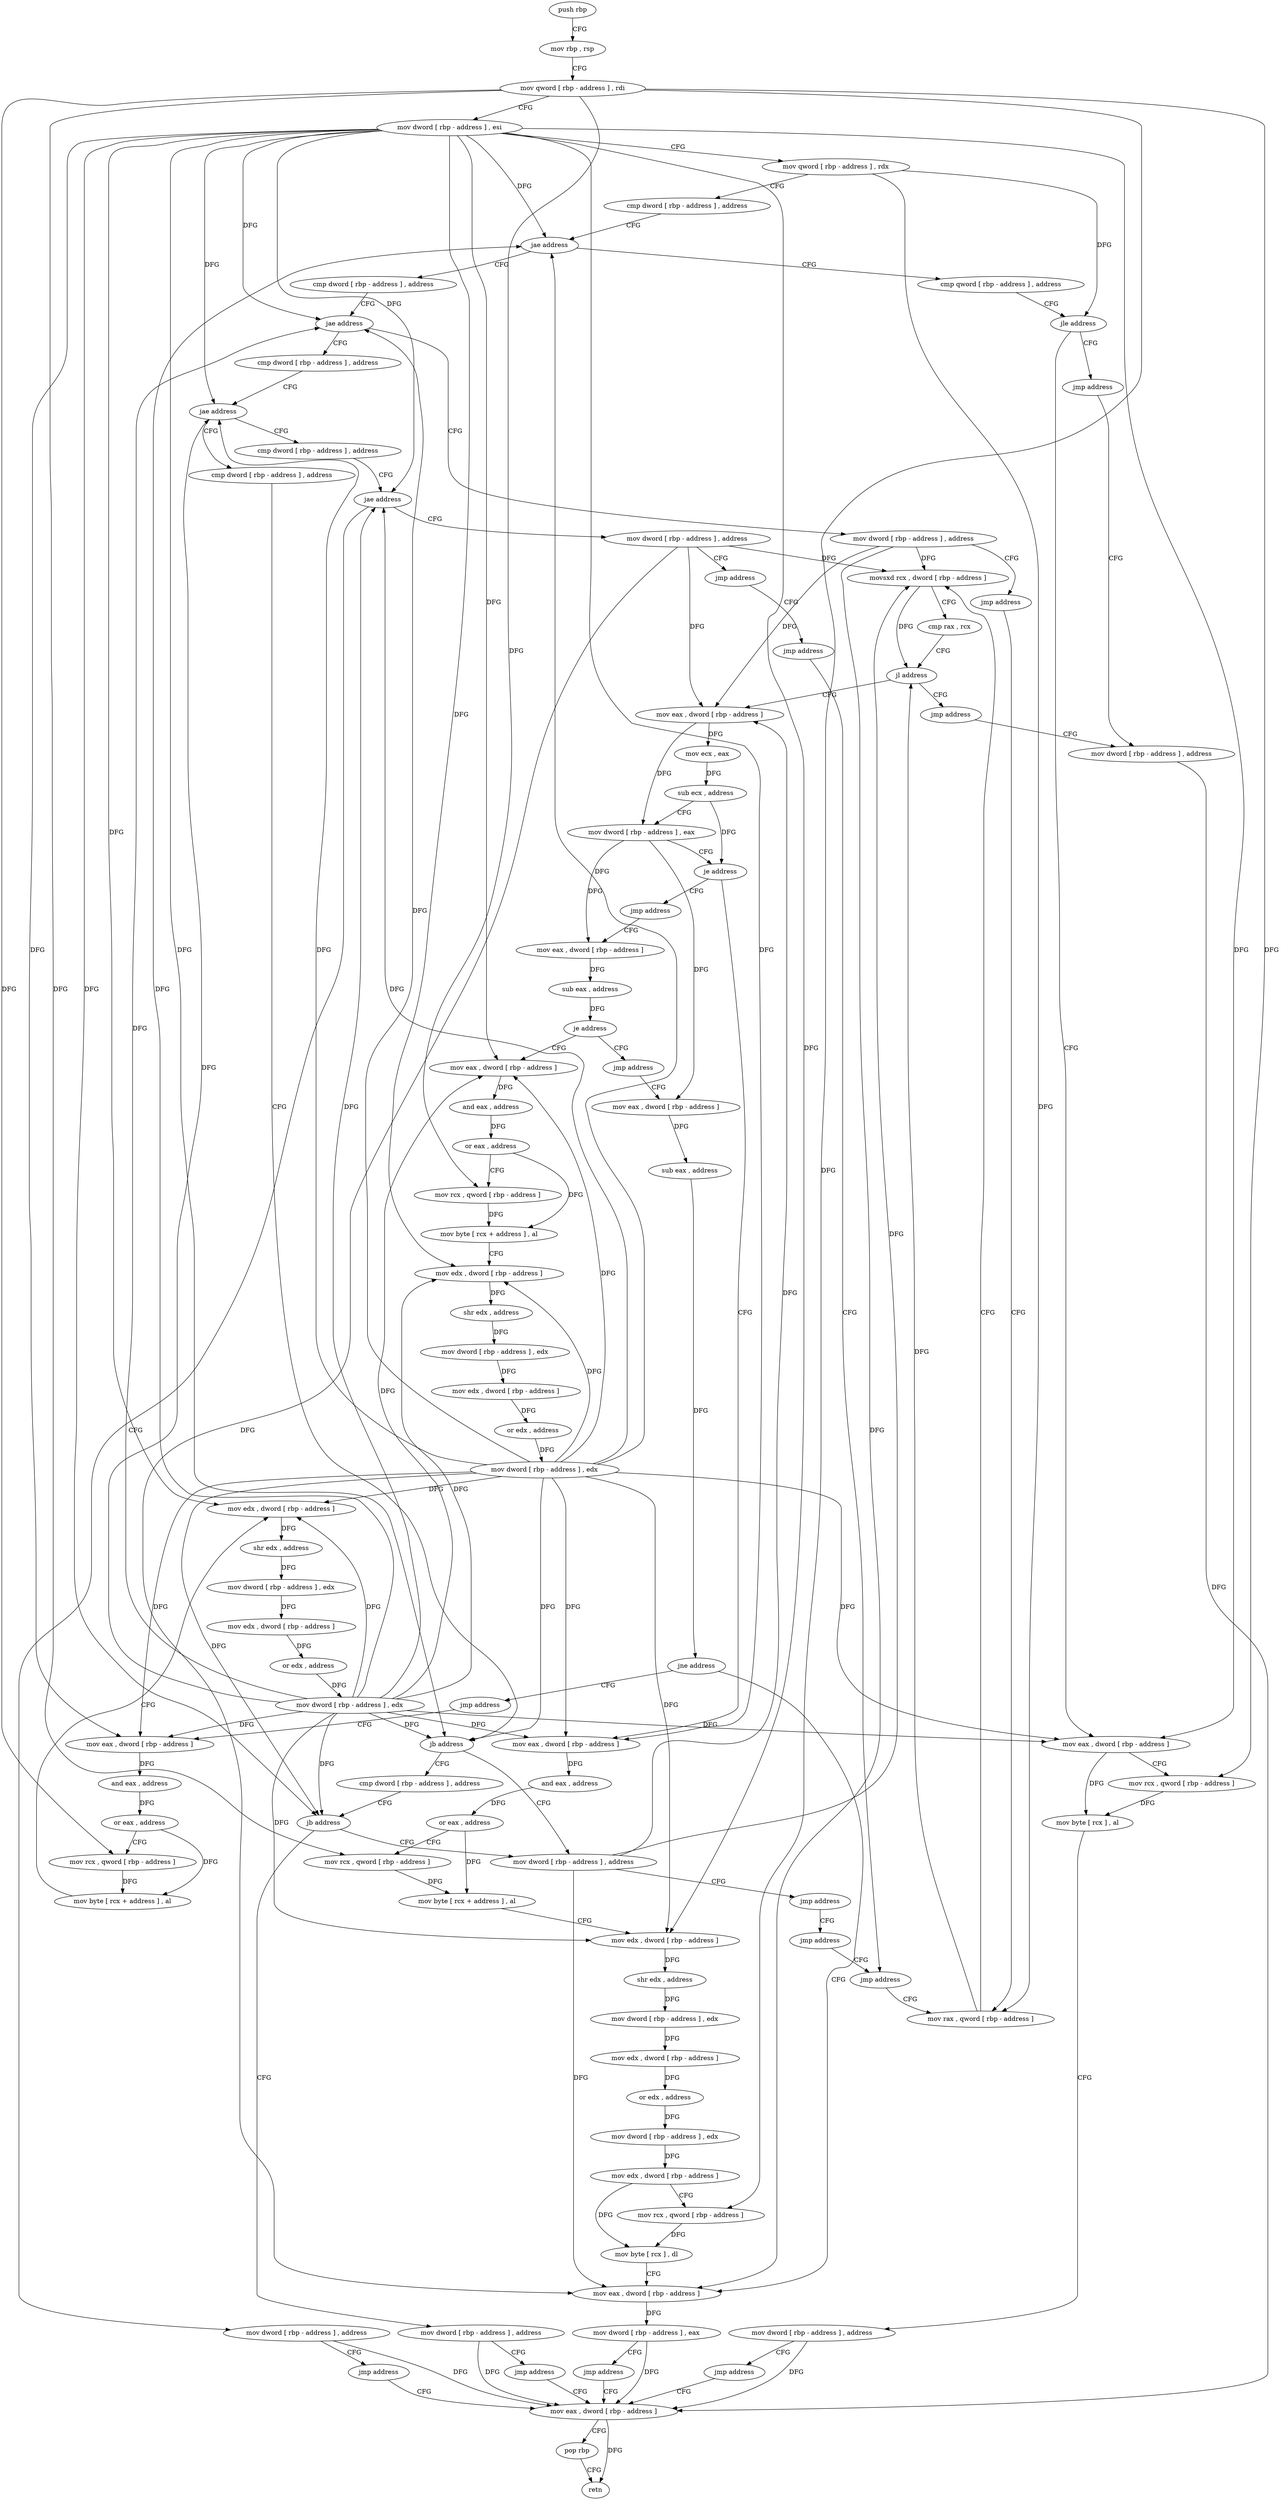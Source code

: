 digraph "func" {
"4218576" [label = "push rbp" ]
"4218577" [label = "mov rbp , rsp" ]
"4218580" [label = "mov qword [ rbp - address ] , rdi" ]
"4218584" [label = "mov dword [ rbp - address ] , esi" ]
"4218587" [label = "mov qword [ rbp - address ] , rdx" ]
"4218591" [label = "cmp dword [ rbp - address ] , address" ]
"4218598" [label = "jae address" ]
"4218641" [label = "cmp dword [ rbp - address ] , address" ]
"4218604" [label = "cmp qword [ rbp - address ] , address" ]
"4218648" [label = "jae address" ]
"4218666" [label = "cmp dword [ rbp - address ] , address" ]
"4218654" [label = "mov dword [ rbp - address ] , address" ]
"4218609" [label = "jle address" ]
"4218636" [label = "jmp address" ]
"4218615" [label = "mov eax , dword [ rbp - address ]" ]
"4218673" [label = "jae address" ]
"4218734" [label = "cmp dword [ rbp - address ] , address" ]
"4218679" [label = "cmp dword [ rbp - address ] , address" ]
"4218661" [label = "jmp address" ]
"4218781" [label = "mov rax , qword [ rbp - address ]" ]
"4218996" [label = "mov dword [ rbp - address ] , address" ]
"4218618" [label = "mov rcx , qword [ rbp - address ]" ]
"4218622" [label = "mov byte [ rcx ] , al" ]
"4218624" [label = "mov dword [ rbp - address ] , address" ]
"4218631" [label = "jmp address" ]
"4219003" [label = "mov eax , dword [ rbp - address ]" ]
"4218741" [label = "jae address" ]
"4218759" [label = "mov dword [ rbp - address ] , address" ]
"4218747" [label = "mov dword [ rbp - address ] , address" ]
"4218686" [label = "jb address" ]
"4218705" [label = "mov dword [ rbp - address ] , address" ]
"4218692" [label = "cmp dword [ rbp - address ] , address" ]
"4218785" [label = "movsxd rcx , dword [ rbp - address ]" ]
"4218789" [label = "cmp rax , rcx" ]
"4218792" [label = "jl address" ]
"4218991" [label = "jmp address" ]
"4218798" [label = "mov eax , dword [ rbp - address ]" ]
"4219006" [label = "pop rbp" ]
"4219007" [label = "retn" ]
"4218766" [label = "jmp address" ]
"4218754" [label = "jmp address" ]
"4218771" [label = "jmp address" ]
"4218712" [label = "jmp address" ]
"4218729" [label = "jmp address" ]
"4218699" [label = "jb address" ]
"4218717" [label = "mov dword [ rbp - address ] , address" ]
"4218801" [label = "mov ecx , eax" ]
"4218803" [label = "sub ecx , address" ]
"4218806" [label = "mov dword [ rbp - address ] , eax" ]
"4218809" [label = "je address" ]
"4218932" [label = "mov eax , dword [ rbp - address ]" ]
"4218815" [label = "jmp address" ]
"4218776" [label = "jmp address" ]
"4218724" [label = "jmp address" ]
"4218935" [label = "and eax , address" ]
"4218938" [label = "or eax , address" ]
"4218943" [label = "mov rcx , qword [ rbp - address ]" ]
"4218947" [label = "mov byte [ rcx + address ] , al" ]
"4218950" [label = "mov edx , dword [ rbp - address ]" ]
"4218953" [label = "shr edx , address" ]
"4218956" [label = "mov dword [ rbp - address ] , edx" ]
"4218959" [label = "mov edx , dword [ rbp - address ]" ]
"4218962" [label = "or edx , address" ]
"4218968" [label = "mov dword [ rbp - address ] , edx" ]
"4218971" [label = "mov edx , dword [ rbp - address ]" ]
"4218974" [label = "mov rcx , qword [ rbp - address ]" ]
"4218978" [label = "mov byte [ rcx ] , dl" ]
"4218980" [label = "mov eax , dword [ rbp - address ]" ]
"4218820" [label = "mov eax , dword [ rbp - address ]" ]
"4218823" [label = "sub eax , address" ]
"4218826" [label = "je address" ]
"4218893" [label = "mov eax , dword [ rbp - address ]" ]
"4218832" [label = "jmp address" ]
"4218896" [label = "and eax , address" ]
"4218899" [label = "or eax , address" ]
"4218904" [label = "mov rcx , qword [ rbp - address ]" ]
"4218908" [label = "mov byte [ rcx + address ] , al" ]
"4218911" [label = "mov edx , dword [ rbp - address ]" ]
"4218914" [label = "shr edx , address" ]
"4218917" [label = "mov dword [ rbp - address ] , edx" ]
"4218920" [label = "mov edx , dword [ rbp - address ]" ]
"4218923" [label = "or edx , address" ]
"4218929" [label = "mov dword [ rbp - address ] , edx" ]
"4218837" [label = "mov eax , dword [ rbp - address ]" ]
"4218840" [label = "sub eax , address" ]
"4218843" [label = "jne address" ]
"4218849" [label = "jmp address" ]
"4218983" [label = "mov dword [ rbp - address ] , eax" ]
"4218986" [label = "jmp address" ]
"4218854" [label = "mov eax , dword [ rbp - address ]" ]
"4218857" [label = "and eax , address" ]
"4218860" [label = "or eax , address" ]
"4218865" [label = "mov rcx , qword [ rbp - address ]" ]
"4218869" [label = "mov byte [ rcx + address ] , al" ]
"4218872" [label = "mov edx , dword [ rbp - address ]" ]
"4218875" [label = "shr edx , address" ]
"4218878" [label = "mov dword [ rbp - address ] , edx" ]
"4218881" [label = "mov edx , dword [ rbp - address ]" ]
"4218884" [label = "or edx , address" ]
"4218890" [label = "mov dword [ rbp - address ] , edx" ]
"4218576" -> "4218577" [ label = "CFG" ]
"4218577" -> "4218580" [ label = "CFG" ]
"4218580" -> "4218584" [ label = "CFG" ]
"4218580" -> "4218618" [ label = "DFG" ]
"4218580" -> "4218943" [ label = "DFG" ]
"4218580" -> "4218974" [ label = "DFG" ]
"4218580" -> "4218904" [ label = "DFG" ]
"4218580" -> "4218865" [ label = "DFG" ]
"4218584" -> "4218587" [ label = "CFG" ]
"4218584" -> "4218598" [ label = "DFG" ]
"4218584" -> "4218648" [ label = "DFG" ]
"4218584" -> "4218673" [ label = "DFG" ]
"4218584" -> "4218615" [ label = "DFG" ]
"4218584" -> "4218741" [ label = "DFG" ]
"4218584" -> "4218686" [ label = "DFG" ]
"4218584" -> "4218699" [ label = "DFG" ]
"4218584" -> "4218932" [ label = "DFG" ]
"4218584" -> "4218950" [ label = "DFG" ]
"4218584" -> "4218893" [ label = "DFG" ]
"4218584" -> "4218911" [ label = "DFG" ]
"4218584" -> "4218854" [ label = "DFG" ]
"4218584" -> "4218872" [ label = "DFG" ]
"4218587" -> "4218591" [ label = "CFG" ]
"4218587" -> "4218609" [ label = "DFG" ]
"4218587" -> "4218781" [ label = "DFG" ]
"4218591" -> "4218598" [ label = "CFG" ]
"4218598" -> "4218641" [ label = "CFG" ]
"4218598" -> "4218604" [ label = "CFG" ]
"4218641" -> "4218648" [ label = "CFG" ]
"4218604" -> "4218609" [ label = "CFG" ]
"4218648" -> "4218666" [ label = "CFG" ]
"4218648" -> "4218654" [ label = "CFG" ]
"4218666" -> "4218673" [ label = "CFG" ]
"4218654" -> "4218661" [ label = "CFG" ]
"4218654" -> "4218785" [ label = "DFG" ]
"4218654" -> "4218798" [ label = "DFG" ]
"4218654" -> "4218980" [ label = "DFG" ]
"4218609" -> "4218636" [ label = "CFG" ]
"4218609" -> "4218615" [ label = "CFG" ]
"4218636" -> "4218996" [ label = "CFG" ]
"4218615" -> "4218618" [ label = "CFG" ]
"4218615" -> "4218622" [ label = "DFG" ]
"4218673" -> "4218734" [ label = "CFG" ]
"4218673" -> "4218679" [ label = "CFG" ]
"4218734" -> "4218741" [ label = "CFG" ]
"4218679" -> "4218686" [ label = "CFG" ]
"4218661" -> "4218781" [ label = "CFG" ]
"4218781" -> "4218785" [ label = "CFG" ]
"4218781" -> "4218792" [ label = "DFG" ]
"4218996" -> "4219003" [ label = "DFG" ]
"4218618" -> "4218622" [ label = "DFG" ]
"4218622" -> "4218624" [ label = "CFG" ]
"4218624" -> "4218631" [ label = "CFG" ]
"4218624" -> "4219003" [ label = "DFG" ]
"4218631" -> "4219003" [ label = "CFG" ]
"4219003" -> "4219006" [ label = "CFG" ]
"4219003" -> "4219007" [ label = "DFG" ]
"4218741" -> "4218759" [ label = "CFG" ]
"4218741" -> "4218747" [ label = "CFG" ]
"4218759" -> "4218766" [ label = "CFG" ]
"4218759" -> "4219003" [ label = "DFG" ]
"4218747" -> "4218754" [ label = "CFG" ]
"4218747" -> "4218785" [ label = "DFG" ]
"4218747" -> "4218798" [ label = "DFG" ]
"4218747" -> "4218980" [ label = "DFG" ]
"4218686" -> "4218705" [ label = "CFG" ]
"4218686" -> "4218692" [ label = "CFG" ]
"4218705" -> "4218712" [ label = "CFG" ]
"4218705" -> "4218785" [ label = "DFG" ]
"4218705" -> "4218798" [ label = "DFG" ]
"4218705" -> "4218980" [ label = "DFG" ]
"4218692" -> "4218699" [ label = "CFG" ]
"4218785" -> "4218789" [ label = "CFG" ]
"4218785" -> "4218792" [ label = "DFG" ]
"4218789" -> "4218792" [ label = "CFG" ]
"4218792" -> "4218991" [ label = "CFG" ]
"4218792" -> "4218798" [ label = "CFG" ]
"4218991" -> "4218996" [ label = "CFG" ]
"4218798" -> "4218801" [ label = "DFG" ]
"4218798" -> "4218806" [ label = "DFG" ]
"4219006" -> "4219007" [ label = "CFG" ]
"4218766" -> "4219003" [ label = "CFG" ]
"4218754" -> "4218771" [ label = "CFG" ]
"4218771" -> "4218776" [ label = "CFG" ]
"4218712" -> "4218729" [ label = "CFG" ]
"4218729" -> "4218776" [ label = "CFG" ]
"4218699" -> "4218717" [ label = "CFG" ]
"4218699" -> "4218705" [ label = "CFG" ]
"4218717" -> "4218724" [ label = "CFG" ]
"4218717" -> "4219003" [ label = "DFG" ]
"4218801" -> "4218803" [ label = "DFG" ]
"4218803" -> "4218806" [ label = "CFG" ]
"4218803" -> "4218809" [ label = "DFG" ]
"4218806" -> "4218809" [ label = "CFG" ]
"4218806" -> "4218820" [ label = "DFG" ]
"4218806" -> "4218837" [ label = "DFG" ]
"4218809" -> "4218932" [ label = "CFG" ]
"4218809" -> "4218815" [ label = "CFG" ]
"4218932" -> "4218935" [ label = "DFG" ]
"4218815" -> "4218820" [ label = "CFG" ]
"4218776" -> "4218781" [ label = "CFG" ]
"4218724" -> "4219003" [ label = "CFG" ]
"4218935" -> "4218938" [ label = "DFG" ]
"4218938" -> "4218943" [ label = "CFG" ]
"4218938" -> "4218947" [ label = "DFG" ]
"4218943" -> "4218947" [ label = "DFG" ]
"4218947" -> "4218950" [ label = "CFG" ]
"4218950" -> "4218953" [ label = "DFG" ]
"4218953" -> "4218956" [ label = "DFG" ]
"4218956" -> "4218959" [ label = "DFG" ]
"4218959" -> "4218962" [ label = "DFG" ]
"4218962" -> "4218968" [ label = "DFG" ]
"4218968" -> "4218971" [ label = "DFG" ]
"4218971" -> "4218974" [ label = "CFG" ]
"4218971" -> "4218978" [ label = "DFG" ]
"4218974" -> "4218978" [ label = "DFG" ]
"4218978" -> "4218980" [ label = "CFG" ]
"4218980" -> "4218983" [ label = "DFG" ]
"4218820" -> "4218823" [ label = "DFG" ]
"4218823" -> "4218826" [ label = "DFG" ]
"4218826" -> "4218893" [ label = "CFG" ]
"4218826" -> "4218832" [ label = "CFG" ]
"4218893" -> "4218896" [ label = "DFG" ]
"4218832" -> "4218837" [ label = "CFG" ]
"4218896" -> "4218899" [ label = "DFG" ]
"4218899" -> "4218904" [ label = "CFG" ]
"4218899" -> "4218908" [ label = "DFG" ]
"4218904" -> "4218908" [ label = "DFG" ]
"4218908" -> "4218911" [ label = "CFG" ]
"4218911" -> "4218914" [ label = "DFG" ]
"4218914" -> "4218917" [ label = "DFG" ]
"4218917" -> "4218920" [ label = "DFG" ]
"4218920" -> "4218923" [ label = "DFG" ]
"4218923" -> "4218929" [ label = "DFG" ]
"4218929" -> "4218932" [ label = "DFG" ]
"4218929" -> "4218598" [ label = "DFG" ]
"4218929" -> "4218648" [ label = "DFG" ]
"4218929" -> "4218673" [ label = "DFG" ]
"4218929" -> "4218615" [ label = "DFG" ]
"4218929" -> "4218741" [ label = "DFG" ]
"4218929" -> "4218686" [ label = "DFG" ]
"4218929" -> "4218699" [ label = "DFG" ]
"4218929" -> "4218950" [ label = "DFG" ]
"4218929" -> "4218893" [ label = "DFG" ]
"4218929" -> "4218911" [ label = "DFG" ]
"4218929" -> "4218854" [ label = "DFG" ]
"4218929" -> "4218872" [ label = "DFG" ]
"4218837" -> "4218840" [ label = "DFG" ]
"4218840" -> "4218843" [ label = "DFG" ]
"4218843" -> "4218980" [ label = "CFG" ]
"4218843" -> "4218849" [ label = "CFG" ]
"4218849" -> "4218854" [ label = "CFG" ]
"4218983" -> "4218986" [ label = "CFG" ]
"4218983" -> "4219003" [ label = "DFG" ]
"4218986" -> "4219003" [ label = "CFG" ]
"4218854" -> "4218857" [ label = "DFG" ]
"4218857" -> "4218860" [ label = "DFG" ]
"4218860" -> "4218865" [ label = "CFG" ]
"4218860" -> "4218869" [ label = "DFG" ]
"4218865" -> "4218869" [ label = "DFG" ]
"4218869" -> "4218872" [ label = "CFG" ]
"4218872" -> "4218875" [ label = "DFG" ]
"4218875" -> "4218878" [ label = "DFG" ]
"4218878" -> "4218881" [ label = "DFG" ]
"4218881" -> "4218884" [ label = "DFG" ]
"4218884" -> "4218890" [ label = "DFG" ]
"4218890" -> "4218893" [ label = "DFG" ]
"4218890" -> "4218598" [ label = "DFG" ]
"4218890" -> "4218648" [ label = "DFG" ]
"4218890" -> "4218673" [ label = "DFG" ]
"4218890" -> "4218615" [ label = "DFG" ]
"4218890" -> "4218741" [ label = "DFG" ]
"4218890" -> "4218686" [ label = "DFG" ]
"4218890" -> "4218699" [ label = "DFG" ]
"4218890" -> "4218932" [ label = "DFG" ]
"4218890" -> "4218950" [ label = "DFG" ]
"4218890" -> "4218911" [ label = "DFG" ]
"4218890" -> "4218854" [ label = "DFG" ]
"4218890" -> "4218872" [ label = "DFG" ]
}
